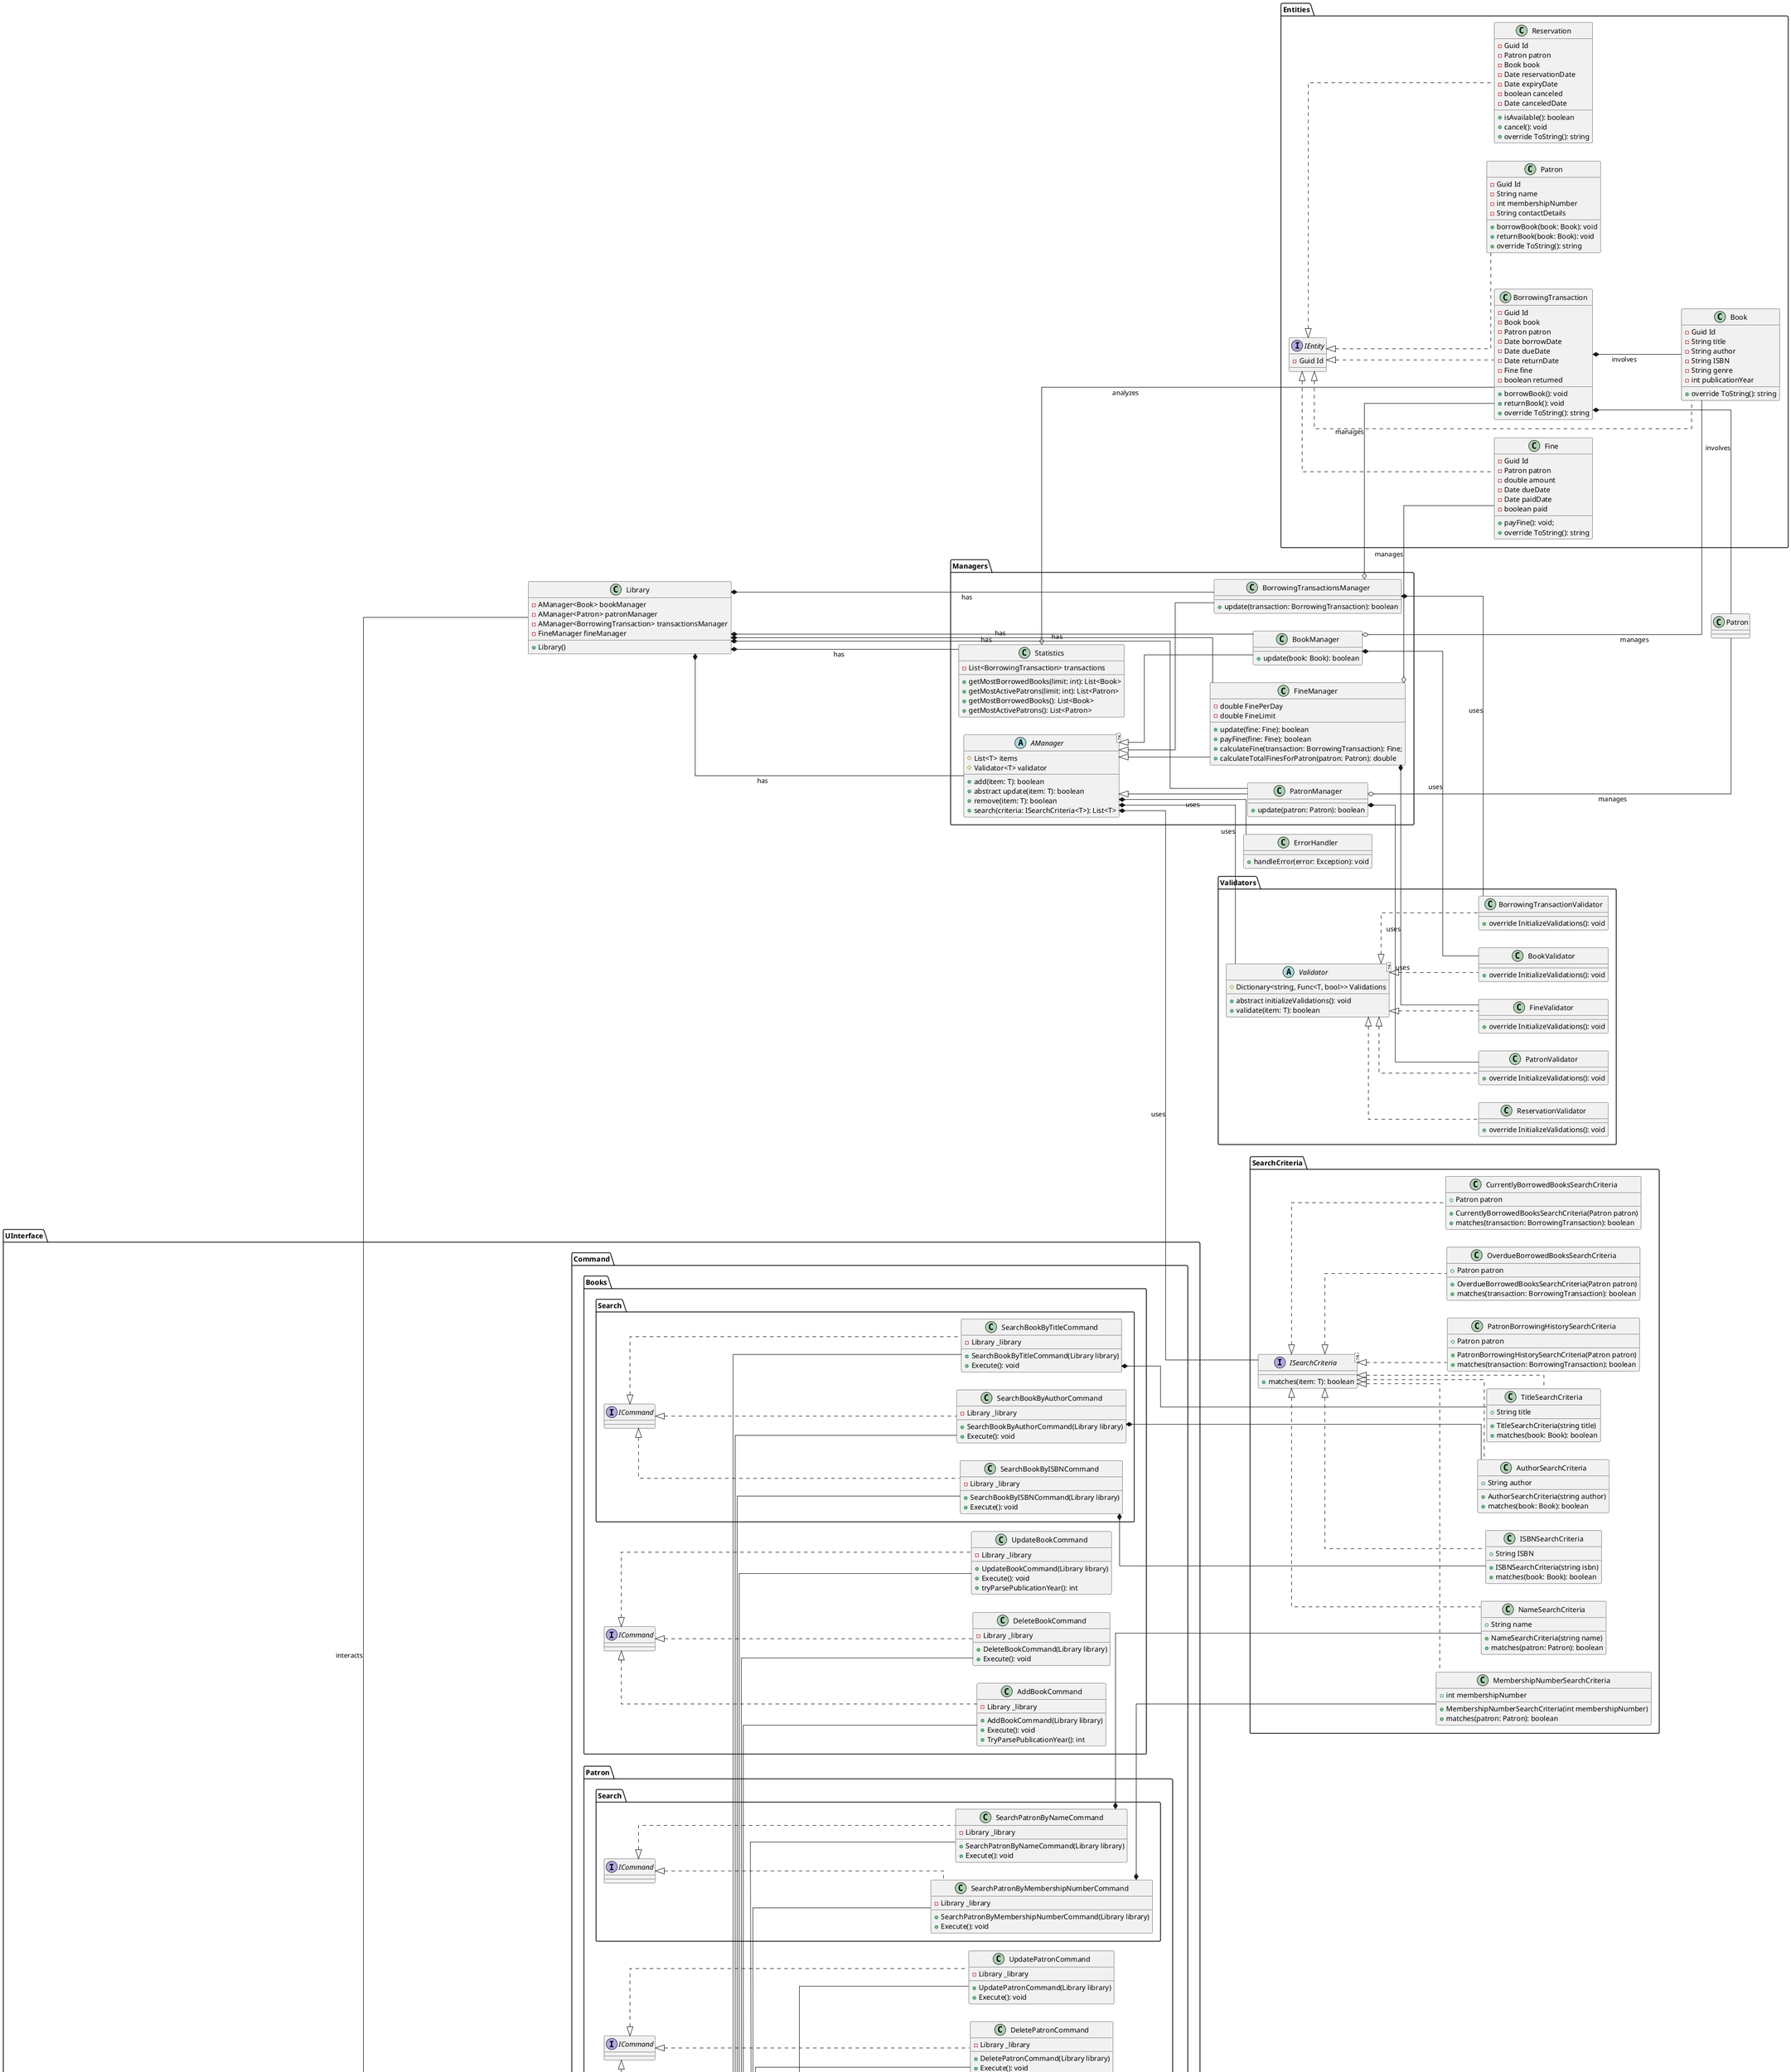@startuml chambos_version_2
left to right direction

skinparam linetype ortho

package "SearchCriteria" {
    interface ISearchCriteria<T> {
        +matches(item: T): boolean
    }

    class TitleSearchCriteria implements ISearchCriteria {
        +String title
        +TitleSearchCriteria(string title)
        +matches(book: Book): boolean
    }

    class AuthorSearchCriteria implements ISearchCriteria {
        +String author
        +AuthorSearchCriteria(string author)
        +matches(book: Book): boolean
    }

    class ISBNSearchCriteria implements ISearchCriteria {
        +String ISBN
        +ISBNSearchCriteria(string isbn)
        +matches(book: Book): boolean
    }

    class NameSearchCriteria implements ISearchCriteria {
        +String name
        +NameSearchCriteria(string name)
        +matches(patron: Patron): boolean
    }

    class MembershipNumberSearchCriteria implements ISearchCriteria {
        +int membershipNumber
        +MembershipNumberSearchCriteria(int membershipNumber)
        +matches(patron: Patron): boolean
    }

    class CurrentlyBorrowedBooksSearchCriteria implements ISearchCriteria {
        +Patron patron
        +CurrentlyBorrowedBooksSearchCriteria(Patron patron)
        +matches(transaction: BorrowingTransaction): boolean
    }

    class PatronBorrowingHistorySearchCriteria implements ISearchCriteria {
        +Patron patron
        +PatronBorrowingHistorySearchCriteria(Patron patron)
        +matches(transaction: BorrowingTransaction): boolean
    }

    class OverdueBorrowedBooksSearchCriteria implements ISearchCriteria {
        +Patron patron
        +OverdueBorrowedBooksSearchCriteria(Patron patron)
        +matches(transaction: BorrowingTransaction): boolean
    }
}

package "Validators" {
    abstract class Validator<T> {
        #Dictionary<string, Func<T, bool>> Validations

        +abstract initializeValidations(): void
        +validate(item: T): boolean
    }

    class BookValidator implements Validator {
        +override InitializeValidations(): void
    }

    class PatronValidator implements Validator {
        +override InitializeValidations(): void
    }

    class BorrowingTransactionValidator implements Validator {
        +override InitializeValidations(): void
    }

    class ReservationValidator implements Validator {
        +override InitializeValidations(): void
    }

    class FineValidator implements Validator {
        +override InitializeValidations(): void
    }
}

package "Entities" {
    interface IEntity {
        -Guid Id
    }

    class Book implements IEntity {
        -Guid Id
        -String title
        -String author
        -String ISBN
        -String genre
        -int publicationYear
        +override ToString(): string
    }

    class Patron implements IEntity {
        -Guid Id
        -String name
        -int membershipNumber
        -String contactDetails

        +borrowBook(book: Book): void
        +returnBook(book: Book): void
        +override ToString(): string
    }

    class BorrowingTransaction implements IEntity {
        -Guid Id
        -Book book
        -Patron patron
        -Date borrowDate
        -Date dueDate
        -Date returnDate
        -Fine fine
        -boolean returned
        +borrowBook(): void
        +returnBook(): void
        +override ToString(): string
        ' +calculateFine(): Fine'
    }

    class Fine implements IEntity {
        -Guid Id
        -Patron patron
        -double amount
        -Date dueDate
        -Date paidDate
        -boolean paid

        +payFine(): void;
        +override ToString(): string
    }

    class Reservation implements IEntity {
        -Guid Id
        -Patron patron
        -Book book
        -Date reservationDate
        -Date expiryDate
        -boolean canceled
        -Date canceledDate

        +isAvailable(): boolean
        +cancel(): void
        +override ToString(): string
    }
}

package "Managers" {
    abstract class AManager<T> {
        #List<T> items
        #Validator<T> validator

        +add(item: T): boolean
        +abstract update(item: T): boolean
        +remove(item: T): boolean
        +search(criteria: ISearchCriteria<T>): List<T>
    }

    class BookManager extends AManager {
        +update(book: Book): boolean
    }

    class PatronManager extends AManager {
        +update(patron: Patron): boolean
    }

    class BorrowingTransactionsManager extends AManager {
        +update(transaction: BorrowingTransaction): boolean
    }

    class FineManager extends AManager {
        -double FinePerDay
        -double FineLimit
        +update(fine: Fine): boolean
        +payFine(fine: Fine): boolean
        +calculateFine(transaction: BorrowingTransaction): Fine;
        +calculateTotalFinesForPatron(patron: Patron): double
    }

    class Statistics {
        -List<BorrowingTransaction> transactions
        +getMostBorrowedBooks(limit: int): List<Book>
        +getMostActivePatrons(limit: int): List<Patron>
        +getMostBorrowedBooks(): List<Book>
        +getMostActivePatrons(): List<Patron>
    }
}

class Library {
    -AManager<Book> bookManager
    -AManager<Patron> patronManager
    -AManager<BorrowingTransaction> transactionsManager
    -FineManager fineManager
    +Library()
}

class ErrorHandler {
    +handleError(error: Exception): void
}

package "UInterface" {
    class UserInterface {
        -BookUInterface _bookUInterface
        -PatronUInterface _patronUInterface
        -BorrowingTransactionUInterface _transactionUInterface
        -MainMenuUInterface _mainMenuUInterface

        +void HandleUserInput()
        +static string GetUserInput(string prompt)
        +static void ShowMessage(string message)
        +static void DisplayListResult<T>(IEnumerable<T> results)
        +static DisplaySelectableListResult<T>(IEnumerable<T> choices)
    }

    abstract class BaseUInterface<T> {
        - protected Library library
        - protected SearchMenuUInterface<T> _searchInterface
        - public MainMenuUInterface _menu
        - protected string _menuTitle

        +BaseUInterface(Library library, string menuTitle)
        +protected abstract SearchMenuUInterface<T> CreateSearchInterface()
        +protected abstract MainMenuUInterface CreateMainMenuInterface()
    }

    class PatronUInterface extends BaseUInterface {
        +PatronUInterface(Library library)
        +protected SearchMenuUInterface<Patron> CreateSearchInterface()
        +protected MainMenuUInterface CreateMainMenuInterface()
    }

    class BorrowingTransactionUInterface extends BaseUInterface {
        +BorrowingTransactionUInterface(Library library)
        +protected SearchMenuUInterface<BorrowingTransaction> CreateSearchInterface()
        +protected MainMenuUInterface CreateMainMenuInterface()
    }

    class BookUInterface extends BaseUInterface {
        +BookUInterface(Library library)
        +protected SearchMenuUInterface<Book> CreateSearchInterface()
        +protected MainMenuUInterface CreateMainMenuInterface()
    }

    class SearchMenuUInterface<T> extends MenuUInterface {
        +SearchMenuUInterface(Dictionary<string, ICommand> searchActions, List<string> searchLabels, string searchForTitle, AManager<T> manager)
        +static void ShowSearchedData<TCriteria>(string inputPrompt, Func<string, TCriteria?> createCriteria, AManager<T> manager)
        +static IEntity? ShowSearchedItemById(AManager<T> manager, string titleInstruction)
        +static void ShowSearchedDataWithoutPrompt<TCriteria>(TCriteria criteria,AManager<TEntity> manager)
    }

    class MenuUInterface {
        #Dictionary<string, ICommand> _actions
        #List<string> _labels
        #string _menuInstruction

        #MenuUInterface(Dictionary<string, ICommand> actions, List<string> labels, string menuInstruction)
        +void DisplayMenu()
        +void HandleMenu()
    }

    class MainMenuUInterface extends MenuUInterface {
        +MainMenuUInterface(Dictionary<string, ICommand> menuActions, List<string> menuLabels, string menuForTitle)
    }
}

package "UInterface.Command" {
    interface ICommand {
        +void execute()
    }

    class SearchEntityByIdCommand<T> implements ICommand {
        -string _searchForTitle;
        -AManager<T> _manager;
        +SearchEntityByIdCommand(string searchForTitle,AManager<TEntity> manager)
        +void Execute()
    }
}

package "UInterface.Command.Books" {
    class AddBookCommand implements ICommand {
        -Library _library
        +AddBookCommand(Library library)
        +Execute(): void
        +TryParsePublicationYear(): int
    }

    class DeleteBookCommand implements ICommand {
        -Library _library
        +DeleteBookCommand(Library library)
        +Execute(): void
    }

    class UpdateBookCommand implements ICommand {
        -Library _library
        +UpdateBookCommand(Library library)
        +Execute(): void
        +tryParsePublicationYear(): int
    }
}

package "UInterface.Command.Books.Search" {
    class SearchBookByAuthorCommand implements ICommand {
        -Library _library
        +SearchBookByAuthorCommand(Library library)
        +Execute(): void
    }

    class SearchBookByISBNCommand implements ICommand {
        -Library _library
        +SearchBookByISBNCommand(Library library)
        +Execute(): void
    }

    class SearchBookByTitleCommand implements ICommand {
        -Library _library
        +SearchBookByTitleCommand(Library library)
        +Execute(): void
    }
}

package "UInterface.Command.Patron" {
    class AddPatronCommand implements ICommand {
        -Library _library
        +AddPatronCommand(Library library)
        +Execute(): void
        +TryParseMembershipNumber(): int
    }

    class DeletePatronCommand implements ICommand {
        -Library _library
        +DeletePatronCommand(Library library)
        +Execute(): void
    }

    class UpdatePatronCommand implements ICommand {
        -Library _library
        +UpdatePatronCommand(Library library)
        +Execute(): void
    }
}

package "UInterface.Command.Patron.Search" {
    class SearchPatronByMembershipNumberCommand implements ICommand {
        -Library _library
        +SearchPatronByMembershipNumberCommand(Library library)
        +Execute(): void
    }

    class SearchPatronByNameCommand implements ICommand {
        -Library _library
        +SearchPatronByNameCommand(Library library)
        +Execute(): void
    }
}

package "UInterface.Command.BorrowingTransactions" {
    class BorrowBookCommand implements ICommand {
        -Library _library
        +BorrowBookCommand(Library library)
        +Execute(): void
        +GetBookFromUser(): Book?
        +GetPatronFromUser(): Patron?
    }

    class ReturnBookCommand implements ICommand {
        -Library _library
        +ReturnBookCommand(Library library)
        +Execute(): void
    }
}

package "UInterface.Command.BorrowingTransactions.Search" {
    class SearchBorrowedTransactionsHistoryCommand implements ICommand {
        -Library _library
        +SearchBorrowedTransactionsHistoryCommand(Library library)
        +Execute(): void
    }

    class SearchCurrentlyBorrowedTransactionsCommand implements ICommand {
        -Library _library
        +SearchCurrentlyBorrowedTransactionsCommand(Library library)
        +Execute(): void
    }

    class SearchOverdueBorrowedTransactionsCommand implements ICommand {
        -Library _library
        +SearchOverdueBorrowedTransactionsCommand(Library library)
        +Execute(): void
    }
}
package "Pagination"{
    class Paginator{
        -List<T> _items
        -int _pageSize
        +Paginator(List<T> items, int pageSize )
        +DisplayPaginatedList(): void
        +NavigatePages(int totalPages, ref int currentPage): void
        +DisplayCurrentPage(int currentPage, int totalPages): void
        +DisplayPage(int currentPage, int totalPages): void
        +ValidateCurrentPage(int currentPage, int totalPages): void
        +DisplayPageHeader(int currentPage, int totalPages): void
        +DisplayPageItems(int currentPage): void
        +DisplayPageFooter(int currentPage): void
        +CalculateTotalPages(int totalItems): int
        +GetPageItems(int currentPage): IEnumerable<T>
        +DisplayItem(T item): void
        +DisplayPageSummary(int currentPage): void
        +GetNavigationChoice(): string
        +HandleNavigationChoice(string choice, int currentPage, int totalPages): int
    }
}

SearchMenuUInterface *-- SearchEntityByIdCommand

UserInterface *-- BookUInterface
UserInterface *-- PatronUInterface
UserInterface *-- BorrowingTransactionUInterface
UserInterface *-- MainMenuUInterface

SearchBookByTitleCommand *-- TitleSearchCriteria
SearchBookByAuthorCommand *-- AuthorSearchCriteria
SearchBookByISBNCommand *-- ISBNSearchCriteria

BookUInterface *-- AddBookCommand
BookUInterface *-- UpdateBookCommand
BookUInterface *-- DeleteBookCommand

BookUInterface *-- SearchBookByAuthorCommand
BookUInterface *-- SearchBookByISBNCommand
BookUInterface *-- SearchBookByTitleCommand


PatronUInterface *-- AddPatronCommand
PatronUInterface *-- UpdatePatronCommand
PatronUInterface *-- DeletePatronCommand

PatronUInterface *-- SearchPatronByMembershipNumberCommand
PatronUInterface *-- SearchPatronByNameCommand

SearchPatronByNameCommand *-- NameSearchCriteria
SearchPatronByMembershipNumberCommand *-- MembershipNumberSearchCriteria


BorrowingTransactionUInterface *-- BorrowBookCommand
BorrowingTransactionUInterface *-- ReturnBookCommand

BorrowingTransactionUInterface *-- SearchBorrowedTransactionsHistoryCommand
BorrowingTransactionUInterface *-- SearchCurrentlyBorrowedTransactionsCommand
BorrowingTransactionUInterface *-- SearchOverdueBorrowedTransactionsCommand


MenuUInterface <|-- MainMenuUInterface

Library *-- AManager : has
Library *-- BookManager : has
Library *-- PatronManager : has
Library *-- BorrowingTransactionsManager : has
Library *-- FineManager : has
Library *-- Statistics : has

AManager *-- Validator : uses
AManager *-- ErrorHandler : uses
AManager *-- ISearchCriteria : uses

BookManager *-- BookValidator : uses
PatronManager *-- PatronValidator : uses
BorrowingTransactionsManager *-- BorrowingTransactionValidator : uses
FineManager *-- FineValidator : uses

UserInterface *-- Paginator : uses


BorrowingTransaction *-- Book : involves
BorrowingTransaction *-- Patron : involves

BookManager o-- Book : manages
PatronManager o-- Patron : manages
BorrowingTransactionsManager o-- BorrowingTransaction : manages
FineManager o-- Fine : manages
Statistics o-- BorrowingTransaction : analyzes

UserInterface *-- Library : interacts

@enduml